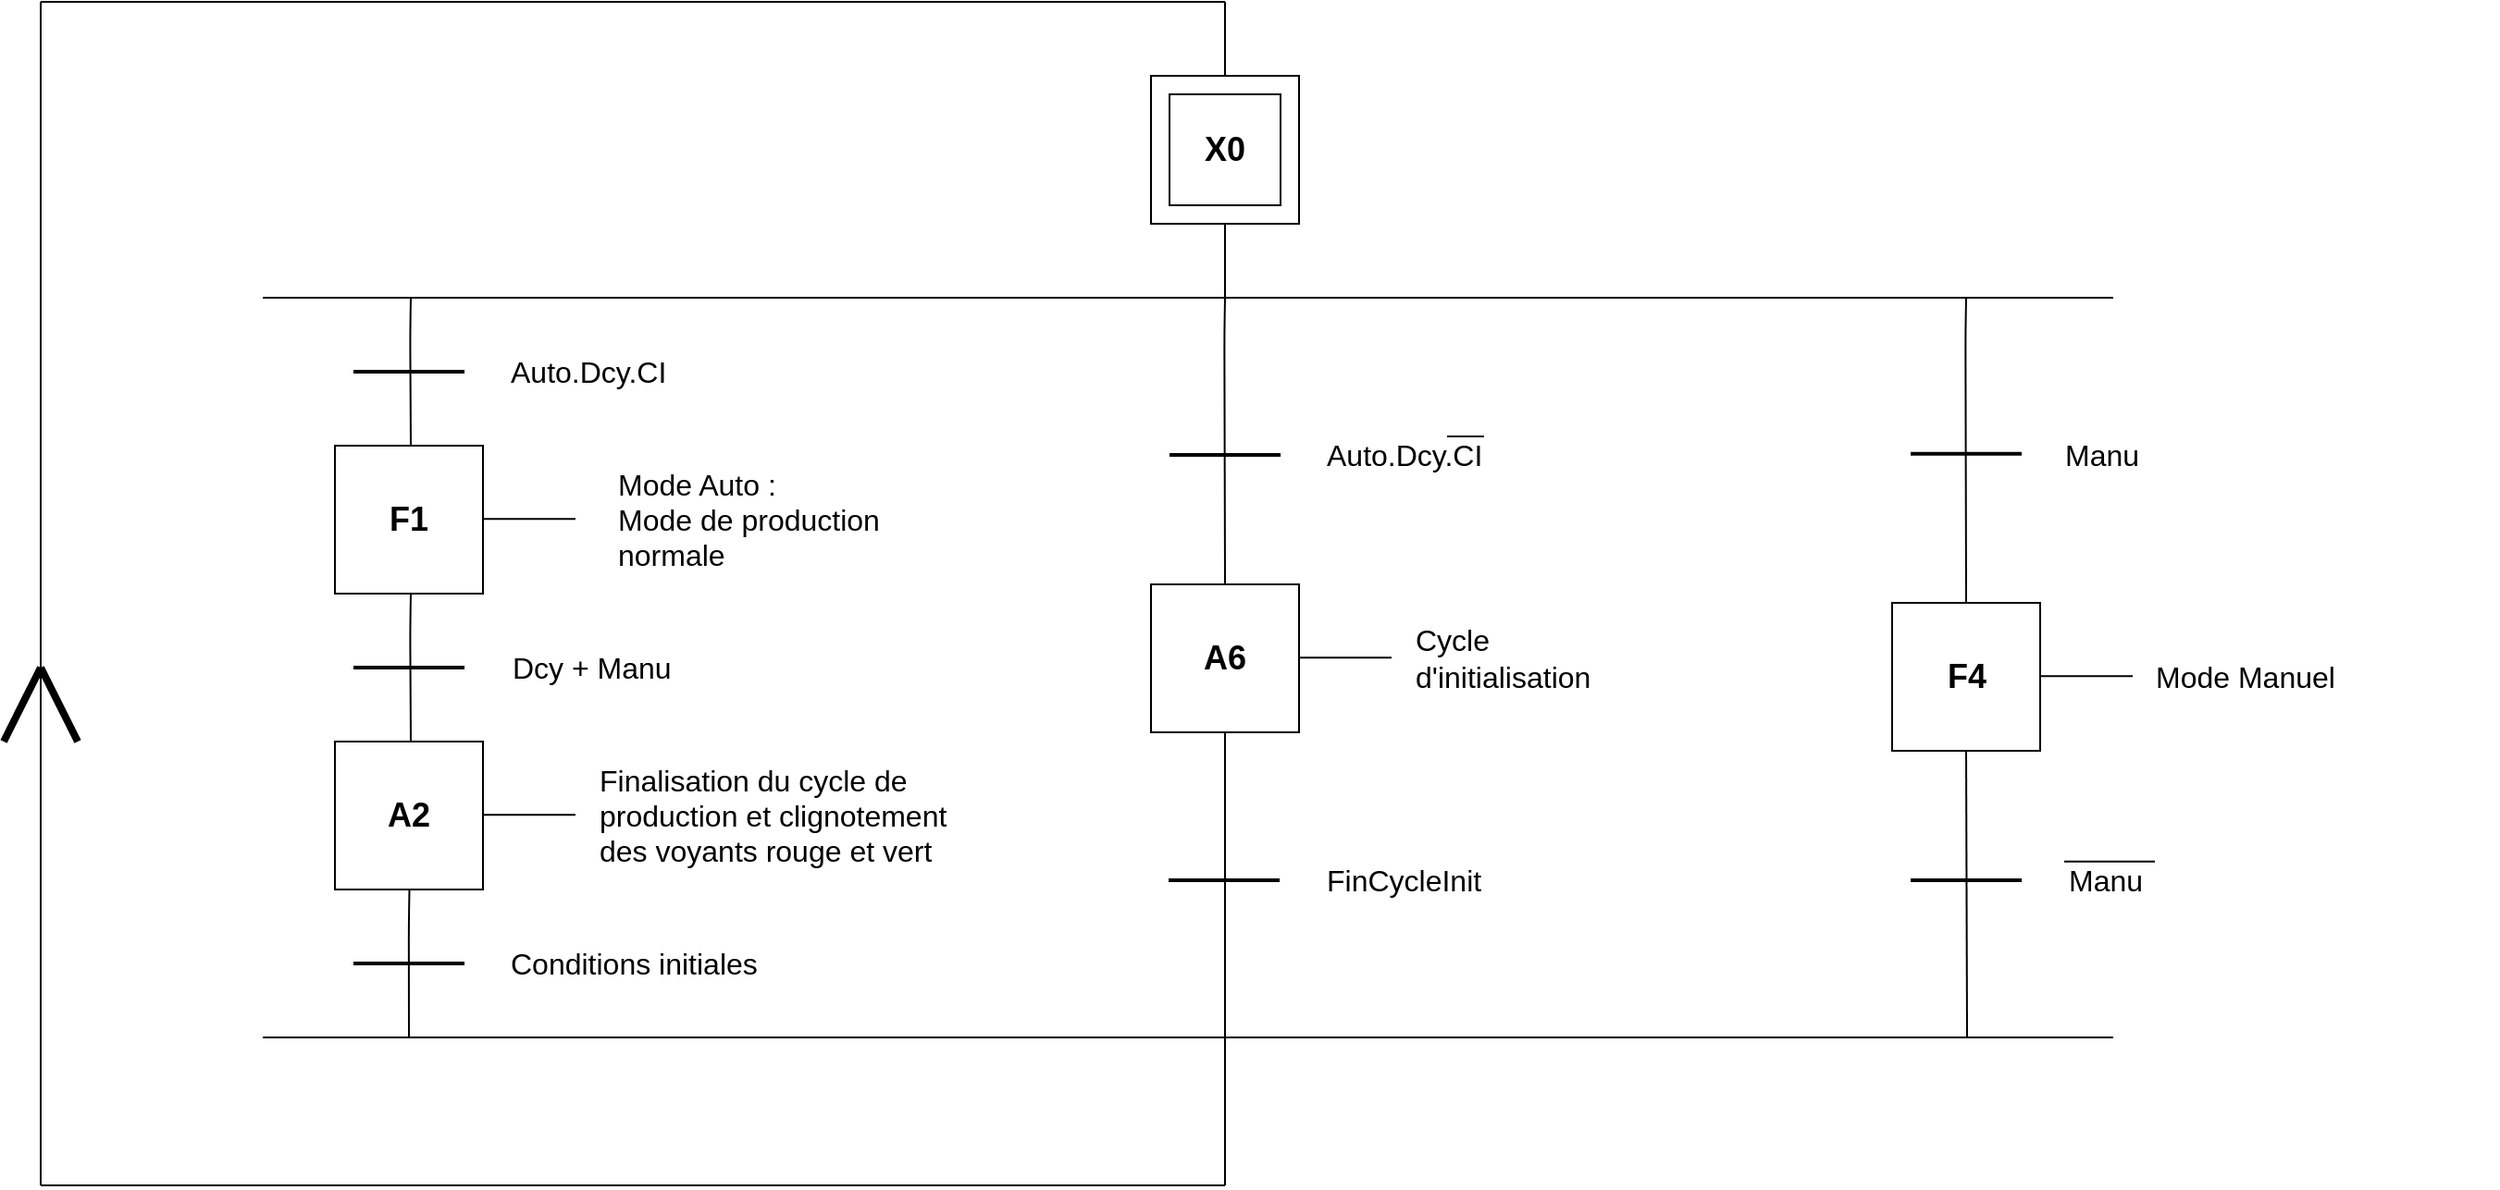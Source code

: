 <mxfile version="12.9.12" type="github">
  <diagram id="6RGJtID552MHEYvlB7BP" name="Page-1">
    <mxGraphModel dx="2310" dy="1952" grid="1" gridSize="10" guides="1" tooltips="1" connect="1" arrows="1" fold="1" page="1" pageScale="1" pageWidth="827" pageHeight="1169" math="0" shadow="0">
      <root>
        <object label="" id="0">
          <mxCell />
        </object>
        <mxCell id="1" parent="0" />
        <mxCell id="pG-HJHoj7xEh51rD5Gyk-8" value="" style="group" parent="1" vertex="1" connectable="0">
          <mxGeometry x="320" y="-1080" width="80" height="80" as="geometry" />
        </mxCell>
        <mxCell id="pG-HJHoj7xEh51rD5Gyk-7" value="" style="whiteSpace=wrap;html=1;aspect=fixed;" parent="pG-HJHoj7xEh51rD5Gyk-8" vertex="1">
          <mxGeometry width="80" height="80" as="geometry" />
        </mxCell>
        <mxCell id="pG-HJHoj7xEh51rD5Gyk-1" value="" style="whiteSpace=wrap;html=1;aspect=fixed;" parent="pG-HJHoj7xEh51rD5Gyk-8" vertex="1">
          <mxGeometry x="10" y="10" width="60" height="60" as="geometry" />
        </mxCell>
        <mxCell id="pG-HJHoj7xEh51rD5Gyk-20" value="&lt;font size=&quot;1&quot;&gt;&lt;b style=&quot;font-size: 18px&quot;&gt;X0&lt;/b&gt;&lt;/font&gt;" style="text;html=1;strokeColor=none;fillColor=none;align=center;verticalAlign=middle;whiteSpace=wrap;rounded=0;" parent="pG-HJHoj7xEh51rD5Gyk-8" vertex="1">
          <mxGeometry x="20" y="30" width="40" height="20" as="geometry" />
        </mxCell>
        <mxCell id="pG-HJHoj7xEh51rD5Gyk-28" value="" style="endArrow=none;html=1;strokeWidth=1;exitX=0.5;exitY=0;exitDx=0;exitDy=0;" parent="1" source="pG-HJHoj7xEh51rD5Gyk-7" edge="1">
          <mxGeometry width="50" height="50" relative="1" as="geometry">
            <mxPoint x="362" y="-1090" as="sourcePoint" />
            <mxPoint x="360" y="-1120" as="targetPoint" />
          </mxGeometry>
        </mxCell>
        <mxCell id="pG-HJHoj7xEh51rD5Gyk-30" value="" style="endArrow=none;html=1;strokeWidth=1;" parent="1" edge="1">
          <mxGeometry width="50" height="50" relative="1" as="geometry">
            <mxPoint x="-280" y="-1120" as="sourcePoint" />
            <mxPoint x="360" y="-1120" as="targetPoint" />
          </mxGeometry>
        </mxCell>
        <mxCell id="pG-HJHoj7xEh51rD5Gyk-56" value="" style="endArrow=none;html=1;strokeWidth=1;entryX=0.5;entryY=1;entryDx=0;entryDy=0;" parent="1" edge="1">
          <mxGeometry width="50" height="50" relative="1" as="geometry">
            <mxPoint x="360" y="-960" as="sourcePoint" />
            <mxPoint x="360" y="-1000" as="targetPoint" />
          </mxGeometry>
        </mxCell>
        <mxCell id="pG-HJHoj7xEh51rD5Gyk-58" value="" style="endArrow=none;html=1;strokeWidth=1;" parent="1" edge="1">
          <mxGeometry width="50" height="50" relative="1" as="geometry">
            <mxPoint x="-160" y="-960" as="sourcePoint" />
            <mxPoint x="840" y="-960" as="targetPoint" />
          </mxGeometry>
        </mxCell>
        <mxCell id="pG-HJHoj7xEh51rD5Gyk-59" value="" style="endArrow=none;html=1;entryX=0.5;entryY=1;entryDx=0;entryDy=0;exitX=0.5;exitY=0;exitDx=0;exitDy=0;" parent="1" edge="1">
          <mxGeometry width="50" height="50" relative="1" as="geometry">
            <mxPoint x="-80" y="-880" as="sourcePoint" />
            <mxPoint x="-80" y="-960" as="targetPoint" />
            <Array as="points">
              <mxPoint x="-80.34" y="-940" />
            </Array>
          </mxGeometry>
        </mxCell>
        <mxCell id="pG-HJHoj7xEh51rD5Gyk-60" value="" style="whiteSpace=wrap;html=1;aspect=fixed;" parent="1" vertex="1">
          <mxGeometry x="-121.0" y="-880" width="80" height="80" as="geometry" />
        </mxCell>
        <mxCell id="pG-HJHoj7xEh51rD5Gyk-61" value="" style="endArrow=none;html=1;strokeWidth=2;" parent="1" edge="1">
          <mxGeometry width="50" height="50" relative="1" as="geometry">
            <mxPoint x="-111" y="-920" as="sourcePoint" />
            <mxPoint x="-51" y="-920" as="targetPoint" />
          </mxGeometry>
        </mxCell>
        <mxCell id="pG-HJHoj7xEh51rD5Gyk-62" value="" style="endArrow=none;html=1;entryX=0.5;entryY=1;entryDx=0;entryDy=0;exitX=0.5;exitY=0;exitDx=0;exitDy=0;" parent="1" edge="1">
          <mxGeometry width="50" height="50" relative="1" as="geometry">
            <mxPoint x="-80" y="-720" as="sourcePoint" />
            <mxPoint x="-80" y="-800" as="targetPoint" />
            <Array as="points">
              <mxPoint x="-80.34" y="-780" />
            </Array>
          </mxGeometry>
        </mxCell>
        <mxCell id="pG-HJHoj7xEh51rD5Gyk-63" value="" style="whiteSpace=wrap;html=1;aspect=fixed;" parent="1" vertex="1">
          <mxGeometry x="-121.0" y="-720" width="80" height="80" as="geometry" />
        </mxCell>
        <mxCell id="pG-HJHoj7xEh51rD5Gyk-64" value="" style="endArrow=none;html=1;strokeWidth=2;" parent="1" edge="1">
          <mxGeometry width="50" height="50" relative="1" as="geometry">
            <mxPoint x="-111" y="-760" as="sourcePoint" />
            <mxPoint x="-51" y="-760" as="targetPoint" />
          </mxGeometry>
        </mxCell>
        <mxCell id="pG-HJHoj7xEh51rD5Gyk-65" value="&lt;font size=&quot;1&quot;&gt;&lt;b style=&quot;font-size: 18px&quot;&gt;F1&lt;/b&gt;&lt;/font&gt;" style="text;html=1;strokeColor=none;fillColor=none;align=center;verticalAlign=middle;whiteSpace=wrap;rounded=0;" parent="1" vertex="1">
          <mxGeometry x="-101" y="-850" width="40" height="20" as="geometry" />
        </mxCell>
        <mxCell id="pG-HJHoj7xEh51rD5Gyk-66" value="&lt;font size=&quot;1&quot;&gt;&lt;b style=&quot;font-size: 18px&quot;&gt;A2&lt;/b&gt;&lt;/font&gt;" style="text;html=1;strokeColor=none;fillColor=none;align=center;verticalAlign=middle;whiteSpace=wrap;rounded=0;" parent="1" vertex="1">
          <mxGeometry x="-101" y="-690" width="40" height="20" as="geometry" />
        </mxCell>
        <mxCell id="pG-HJHoj7xEh51rD5Gyk-67" value="&lt;font style=&quot;font-size: 16px&quot;&gt;Auto.Dcy.CI&lt;/font&gt;" style="text;html=1;strokeColor=none;fillColor=none;align=left;verticalAlign=middle;whiteSpace=wrap;rounded=0;" parent="1" vertex="1">
          <mxGeometry x="-28" y="-930" width="188" height="20" as="geometry" />
        </mxCell>
        <mxCell id="pG-HJHoj7xEh51rD5Gyk-68" value="" style="endArrow=none;html=1;strokeWidth=1;" parent="1" edge="1">
          <mxGeometry width="50" height="50" relative="1" as="geometry">
            <mxPoint x="-41" y="-840.34" as="sourcePoint" />
            <mxPoint x="9" y="-840.34" as="targetPoint" />
          </mxGeometry>
        </mxCell>
        <mxCell id="pG-HJHoj7xEh51rD5Gyk-70" value="" style="endArrow=none;html=1;entryX=0.5;entryY=1;entryDx=0;entryDy=0;exitX=0.5;exitY=0;exitDx=0;exitDy=0;" parent="1" source="pG-HJHoj7xEh51rD5Gyk-71" edge="1">
          <mxGeometry width="50" height="50" relative="1" as="geometry">
            <mxPoint x="360" y="-920" as="sourcePoint" />
            <mxPoint x="360" y="-960" as="targetPoint" />
            <Array as="points">
              <mxPoint x="359.66" y="-940" />
            </Array>
          </mxGeometry>
        </mxCell>
        <mxCell id="pG-HJHoj7xEh51rD5Gyk-71" value="" style="whiteSpace=wrap;html=1;aspect=fixed;" parent="1" vertex="1">
          <mxGeometry x="320.0" y="-805" width="80" height="80" as="geometry" />
        </mxCell>
        <mxCell id="pG-HJHoj7xEh51rD5Gyk-72" value="" style="endArrow=none;html=1;strokeWidth=2;" parent="1" edge="1">
          <mxGeometry width="50" height="50" relative="1" as="geometry">
            <mxPoint x="330" y="-875" as="sourcePoint" />
            <mxPoint x="390" y="-875" as="targetPoint" />
          </mxGeometry>
        </mxCell>
        <mxCell id="pG-HJHoj7xEh51rD5Gyk-76" value="&lt;font size=&quot;1&quot;&gt;&lt;b style=&quot;font-size: 18px&quot;&gt;A6&lt;/b&gt;&lt;/font&gt;" style="text;html=1;strokeColor=none;fillColor=none;align=center;verticalAlign=middle;whiteSpace=wrap;rounded=0;" parent="1" vertex="1">
          <mxGeometry x="340" y="-775" width="40" height="20" as="geometry" />
        </mxCell>
        <mxCell id="pG-HJHoj7xEh51rD5Gyk-78" value="&lt;font style=&quot;font-size: 16px&quot;&gt;Auto.Dcy.CI&lt;br&gt;&lt;/font&gt;" style="text;html=1;strokeColor=none;fillColor=none;align=left;verticalAlign=middle;whiteSpace=wrap;rounded=0;" parent="1" vertex="1">
          <mxGeometry x="413" y="-885" width="236" height="20" as="geometry" />
        </mxCell>
        <mxCell id="pG-HJHoj7xEh51rD5Gyk-79" value="" style="endArrow=none;html=1;strokeWidth=1;" parent="1" edge="1">
          <mxGeometry width="50" height="50" relative="1" as="geometry">
            <mxPoint x="400" y="-765.34" as="sourcePoint" />
            <mxPoint x="450" y="-765.34" as="targetPoint" />
          </mxGeometry>
        </mxCell>
        <mxCell id="pG-HJHoj7xEh51rD5Gyk-81" value="" style="endArrow=none;html=1;strokeWidth=1;" parent="1" edge="1">
          <mxGeometry width="50" height="50" relative="1" as="geometry">
            <mxPoint x="-280" y="-480" as="sourcePoint" />
            <mxPoint x="-280" y="-1120" as="targetPoint" />
          </mxGeometry>
        </mxCell>
        <mxCell id="pG-HJHoj7xEh51rD5Gyk-82" value="" style="endArrow=none;html=1;strokeWidth=4;" parent="1" edge="1">
          <mxGeometry width="50" height="50" relative="1" as="geometry">
            <mxPoint x="-300" y="-720" as="sourcePoint" />
            <mxPoint x="-280" y="-760" as="targetPoint" />
          </mxGeometry>
        </mxCell>
        <mxCell id="pG-HJHoj7xEh51rD5Gyk-83" value="" style="endArrow=none;html=1;strokeWidth=4;" parent="1" edge="1">
          <mxGeometry width="50" height="50" relative="1" as="geometry">
            <mxPoint x="-260" y="-720" as="sourcePoint" />
            <mxPoint x="-280" y="-760" as="targetPoint" />
          </mxGeometry>
        </mxCell>
        <mxCell id="uFdm-P2WvE3M775zOYVF-6" value="&lt;font style=&quot;font-size: 16px&quot;&gt;Mode Auto :&amp;nbsp;&lt;br&gt;Mode de production normale&lt;br&gt;&lt;/font&gt;" style="text;html=1;strokeColor=none;fillColor=none;align=left;verticalAlign=middle;whiteSpace=wrap;rounded=0;" parent="1" vertex="1">
          <mxGeometry x="30" y="-870" width="170" height="60" as="geometry" />
        </mxCell>
        <mxCell id="uFdm-P2WvE3M775zOYVF-46" value="" style="endArrow=none;html=1;strokeWidth=1;" parent="1" edge="1">
          <mxGeometry width="50" height="50" relative="1" as="geometry">
            <mxPoint x="-160" y="-560" as="sourcePoint" />
            <mxPoint x="840" y="-560" as="targetPoint" />
          </mxGeometry>
        </mxCell>
        <mxCell id="uFdm-P2WvE3M775zOYVF-75" value="&lt;font style=&quot;font-size: 16px&quot;&gt;&lt;br&gt;&lt;/font&gt;" style="text;html=1;strokeColor=none;fillColor=none;align=left;verticalAlign=middle;whiteSpace=wrap;rounded=0;" parent="1" vertex="1">
          <mxGeometry x="412.5" y="-655" width="106" height="20" as="geometry" />
        </mxCell>
        <mxCell id="Xxqxk4Q40JCaoxF1TCv4-14" value="&lt;font style=&quot;font-size: 16px&quot;&gt;Cycle d&#39;initialisation&lt;/font&gt;" style="text;html=1;strokeColor=none;fillColor=none;align=left;verticalAlign=middle;whiteSpace=wrap;rounded=0;" parent="1" vertex="1">
          <mxGeometry x="461" y="-775" width="129" height="20" as="geometry" />
        </mxCell>
        <mxCell id="Xxqxk4Q40JCaoxF1TCv4-66" value="" style="endArrow=none;html=1;strokeWidth=2;" parent="1" edge="1">
          <mxGeometry width="50" height="50" relative="1" as="geometry">
            <mxPoint x="329.5" y="-645" as="sourcePoint" />
            <mxPoint x="389.5" y="-645" as="targetPoint" />
          </mxGeometry>
        </mxCell>
        <mxCell id="Xxqxk4Q40JCaoxF1TCv4-67" value="&lt;font style=&quot;font-size: 16px&quot;&gt;FinCycleInit&lt;br&gt;&lt;/font&gt;" style="text;html=1;strokeColor=none;fillColor=none;align=left;verticalAlign=middle;whiteSpace=wrap;rounded=0;" parent="1" vertex="1">
          <mxGeometry x="412.5" y="-655" width="27.5" height="20" as="geometry" />
        </mxCell>
        <mxCell id="b3lF-4TVhLqoULIirI4z-1" value="" style="endArrow=none;html=1;entryX=0.5;entryY=1;entryDx=0;entryDy=0;" parent="1" edge="1">
          <mxGeometry width="50" height="50" relative="1" as="geometry">
            <mxPoint x="-81" y="-560" as="sourcePoint" />
            <mxPoint x="-80.75" y="-640" as="targetPoint" />
            <Array as="points">
              <mxPoint x="-81.09" y="-620" />
            </Array>
          </mxGeometry>
        </mxCell>
        <mxCell id="b3lF-4TVhLqoULIirI4z-3" value="" style="endArrow=none;html=1;strokeWidth=2;" parent="1" edge="1">
          <mxGeometry width="50" height="50" relative="1" as="geometry">
            <mxPoint x="-111" y="-600.0" as="sourcePoint" />
            <mxPoint x="-51" y="-600.0" as="targetPoint" />
          </mxGeometry>
        </mxCell>
        <mxCell id="b3lF-4TVhLqoULIirI4z-13" value="" style="endArrow=none;html=1;entryX=0.5;entryY=1;entryDx=0;entryDy=0;exitX=0.5;exitY=0;exitDx=0;exitDy=0;" parent="1" source="b3lF-4TVhLqoULIirI4z-14" edge="1">
          <mxGeometry width="50" height="50" relative="1" as="geometry">
            <mxPoint x="760.5" y="-920" as="sourcePoint" />
            <mxPoint x="760.5" y="-960" as="targetPoint" />
            <Array as="points">
              <mxPoint x="760.16" y="-940" />
            </Array>
          </mxGeometry>
        </mxCell>
        <mxCell id="b3lF-4TVhLqoULIirI4z-14" value="" style="whiteSpace=wrap;html=1;aspect=fixed;" parent="1" vertex="1">
          <mxGeometry x="720.5" y="-795" width="80" height="80" as="geometry" />
        </mxCell>
        <mxCell id="b3lF-4TVhLqoULIirI4z-15" value="" style="endArrow=none;html=1;strokeWidth=2;" parent="1" edge="1">
          <mxGeometry width="50" height="50" relative="1" as="geometry">
            <mxPoint x="730.5" y="-875.59" as="sourcePoint" />
            <mxPoint x="790.5" y="-875.59" as="targetPoint" />
          </mxGeometry>
        </mxCell>
        <mxCell id="b3lF-4TVhLqoULIirI4z-18" value="" style="endArrow=none;html=1;strokeWidth=2;" parent="1" edge="1">
          <mxGeometry width="50" height="50" relative="1" as="geometry">
            <mxPoint x="730.5" y="-645" as="sourcePoint" />
            <mxPoint x="790.5" y="-645" as="targetPoint" />
          </mxGeometry>
        </mxCell>
        <mxCell id="b3lF-4TVhLqoULIirI4z-19" value="&lt;font size=&quot;1&quot;&gt;&lt;b style=&quot;font-size: 18px&quot;&gt;F4&lt;/b&gt;&lt;/font&gt;" style="text;html=1;strokeColor=none;fillColor=none;align=center;verticalAlign=middle;whiteSpace=wrap;rounded=0;" parent="1" vertex="1">
          <mxGeometry x="740.5" y="-765" width="40" height="20" as="geometry" />
        </mxCell>
        <mxCell id="b3lF-4TVhLqoULIirI4z-21" value="&lt;font style=&quot;font-size: 16px&quot;&gt;Manu&lt;br&gt;&lt;/font&gt;" style="text;html=1;strokeColor=none;fillColor=none;align=left;verticalAlign=middle;whiteSpace=wrap;rounded=0;" parent="1" vertex="1">
          <mxGeometry x="811.75" y="-885" width="236" height="20" as="geometry" />
        </mxCell>
        <mxCell id="b3lF-4TVhLqoULIirI4z-22" value="" style="endArrow=none;html=1;strokeWidth=1;" parent="1" edge="1">
          <mxGeometry width="50" height="50" relative="1" as="geometry">
            <mxPoint x="800.5" y="-755.34" as="sourcePoint" />
            <mxPoint x="850.5" y="-755.34" as="targetPoint" />
          </mxGeometry>
        </mxCell>
        <mxCell id="b3lF-4TVhLqoULIirI4z-23" value="&lt;font style=&quot;font-size: 16px&quot;&gt;Manu&lt;br&gt;&lt;/font&gt;" style="text;html=1;strokeColor=none;fillColor=none;align=left;verticalAlign=middle;whiteSpace=wrap;rounded=0;" parent="1" vertex="1">
          <mxGeometry x="813.5" y="-655" width="86.5" height="20" as="geometry" />
        </mxCell>
        <mxCell id="b3lF-4TVhLqoULIirI4z-24" value="&lt;font style=&quot;font-size: 16px&quot;&gt;&lt;br&gt;&lt;/font&gt;" style="text;html=1;strokeColor=none;fillColor=none;align=left;verticalAlign=middle;whiteSpace=wrap;rounded=0;" parent="1" vertex="1">
          <mxGeometry x="813" y="-540" width="106" height="20" as="geometry" />
        </mxCell>
        <mxCell id="b3lF-4TVhLqoULIirI4z-26" value="&lt;font style=&quot;font-size: 16px&quot;&gt;Mode Manuel&lt;/font&gt;" style="text;html=1;strokeColor=none;fillColor=none;align=left;verticalAlign=middle;whiteSpace=wrap;rounded=0;" parent="1" vertex="1">
          <mxGeometry x="860.5" y="-765" width="138.5" height="20" as="geometry" />
        </mxCell>
        <mxCell id="b3lF-4TVhLqoULIirI4z-39" value="" style="endArrow=none;html=1;" parent="1" edge="1">
          <mxGeometry width="50" height="50" relative="1" as="geometry">
            <mxPoint x="-280" y="-480" as="sourcePoint" />
            <mxPoint x="360" y="-480" as="targetPoint" />
          </mxGeometry>
        </mxCell>
        <mxCell id="b3lF-4TVhLqoULIirI4z-40" value="" style="endArrow=none;html=1;entryX=0.5;entryY=1;entryDx=0;entryDy=0;" parent="1" edge="1" target="pG-HJHoj7xEh51rD5Gyk-71">
          <mxGeometry width="50" height="50" relative="1" as="geometry">
            <mxPoint x="360" y="-480" as="sourcePoint" />
            <mxPoint x="360" y="-560" as="targetPoint" />
          </mxGeometry>
        </mxCell>
        <mxCell id="riZvNeojuXO_6VdcPhhu-3" value="&lt;font style=&quot;font-size: 16px&quot;&gt;Dcy + Manu&lt;br&gt;&lt;/font&gt;" style="text;html=1;strokeColor=none;fillColor=none;align=left;verticalAlign=middle;whiteSpace=wrap;rounded=0;" parent="1" vertex="1">
          <mxGeometry x="-27.5" y="-770" width="107.5" height="20" as="geometry" />
        </mxCell>
        <mxCell id="ofboGT_3CxSdNvLx7bcA-7" value="&lt;font style=&quot;font-size: 16px&quot;&gt;Finalisation du cycle de production et clignotement des voyants rouge et vert&lt;br&gt;&lt;/font&gt;" style="text;html=1;strokeColor=none;fillColor=none;align=left;verticalAlign=middle;whiteSpace=wrap;rounded=0;" vertex="1" parent="1">
          <mxGeometry x="20" y="-710" width="190" height="60" as="geometry" />
        </mxCell>
        <mxCell id="ofboGT_3CxSdNvLx7bcA-10" value="" style="endArrow=none;html=1;strokeWidth=1;" edge="1" parent="1">
          <mxGeometry width="50" height="50" relative="1" as="geometry">
            <mxPoint x="-41" y="-680.34" as="sourcePoint" />
            <mxPoint x="9" y="-680.34" as="targetPoint" />
          </mxGeometry>
        </mxCell>
        <mxCell id="ofboGT_3CxSdNvLx7bcA-11" value="" style="endArrow=none;html=1;entryX=0.5;entryY=1;entryDx=0;entryDy=0;" edge="1" parent="1" target="b3lF-4TVhLqoULIirI4z-14">
          <mxGeometry width="50" height="50" relative="1" as="geometry">
            <mxPoint x="761" y="-560" as="sourcePoint" />
            <mxPoint x="650" y="-650" as="targetPoint" />
          </mxGeometry>
        </mxCell>
        <mxCell id="ofboGT_3CxSdNvLx7bcA-16" value="" style="endArrow=none;html=1;" edge="1" parent="1">
          <mxGeometry width="50" height="50" relative="1" as="geometry">
            <mxPoint x="480" y="-885" as="sourcePoint" />
            <mxPoint x="500" y="-885" as="targetPoint" />
            <Array as="points">
              <mxPoint x="490" y="-885" />
            </Array>
          </mxGeometry>
        </mxCell>
        <mxCell id="ofboGT_3CxSdNvLx7bcA-18" value="&lt;font style=&quot;font-size: 16px&quot;&gt;Conditions initiales&lt;br&gt;&lt;/font&gt;" style="text;html=1;strokeColor=none;fillColor=none;align=left;verticalAlign=middle;whiteSpace=wrap;rounded=0;" vertex="1" parent="1">
          <mxGeometry x="-28" y="-610" width="148" height="20" as="geometry" />
        </mxCell>
        <mxCell id="ofboGT_3CxSdNvLx7bcA-19" value="" style="endArrow=none;html=1;" edge="1" parent="1">
          <mxGeometry width="50" height="50" relative="1" as="geometry">
            <mxPoint x="813.5" y="-655.11" as="sourcePoint" />
            <mxPoint x="862.5" y="-655.11" as="targetPoint" />
          </mxGeometry>
        </mxCell>
      </root>
    </mxGraphModel>
  </diagram>
</mxfile>
